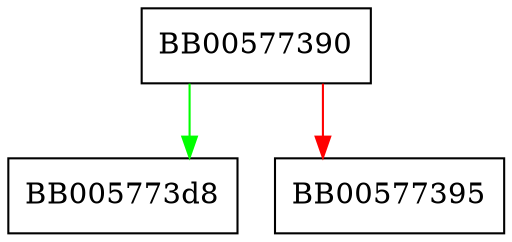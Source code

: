 digraph CT_POLICY_EVAL_CTX_free {
  node [shape="box"];
  graph [splines=ortho];
  BB00577390 -> BB005773d8 [color="green"];
  BB00577390 -> BB00577395 [color="red"];
}